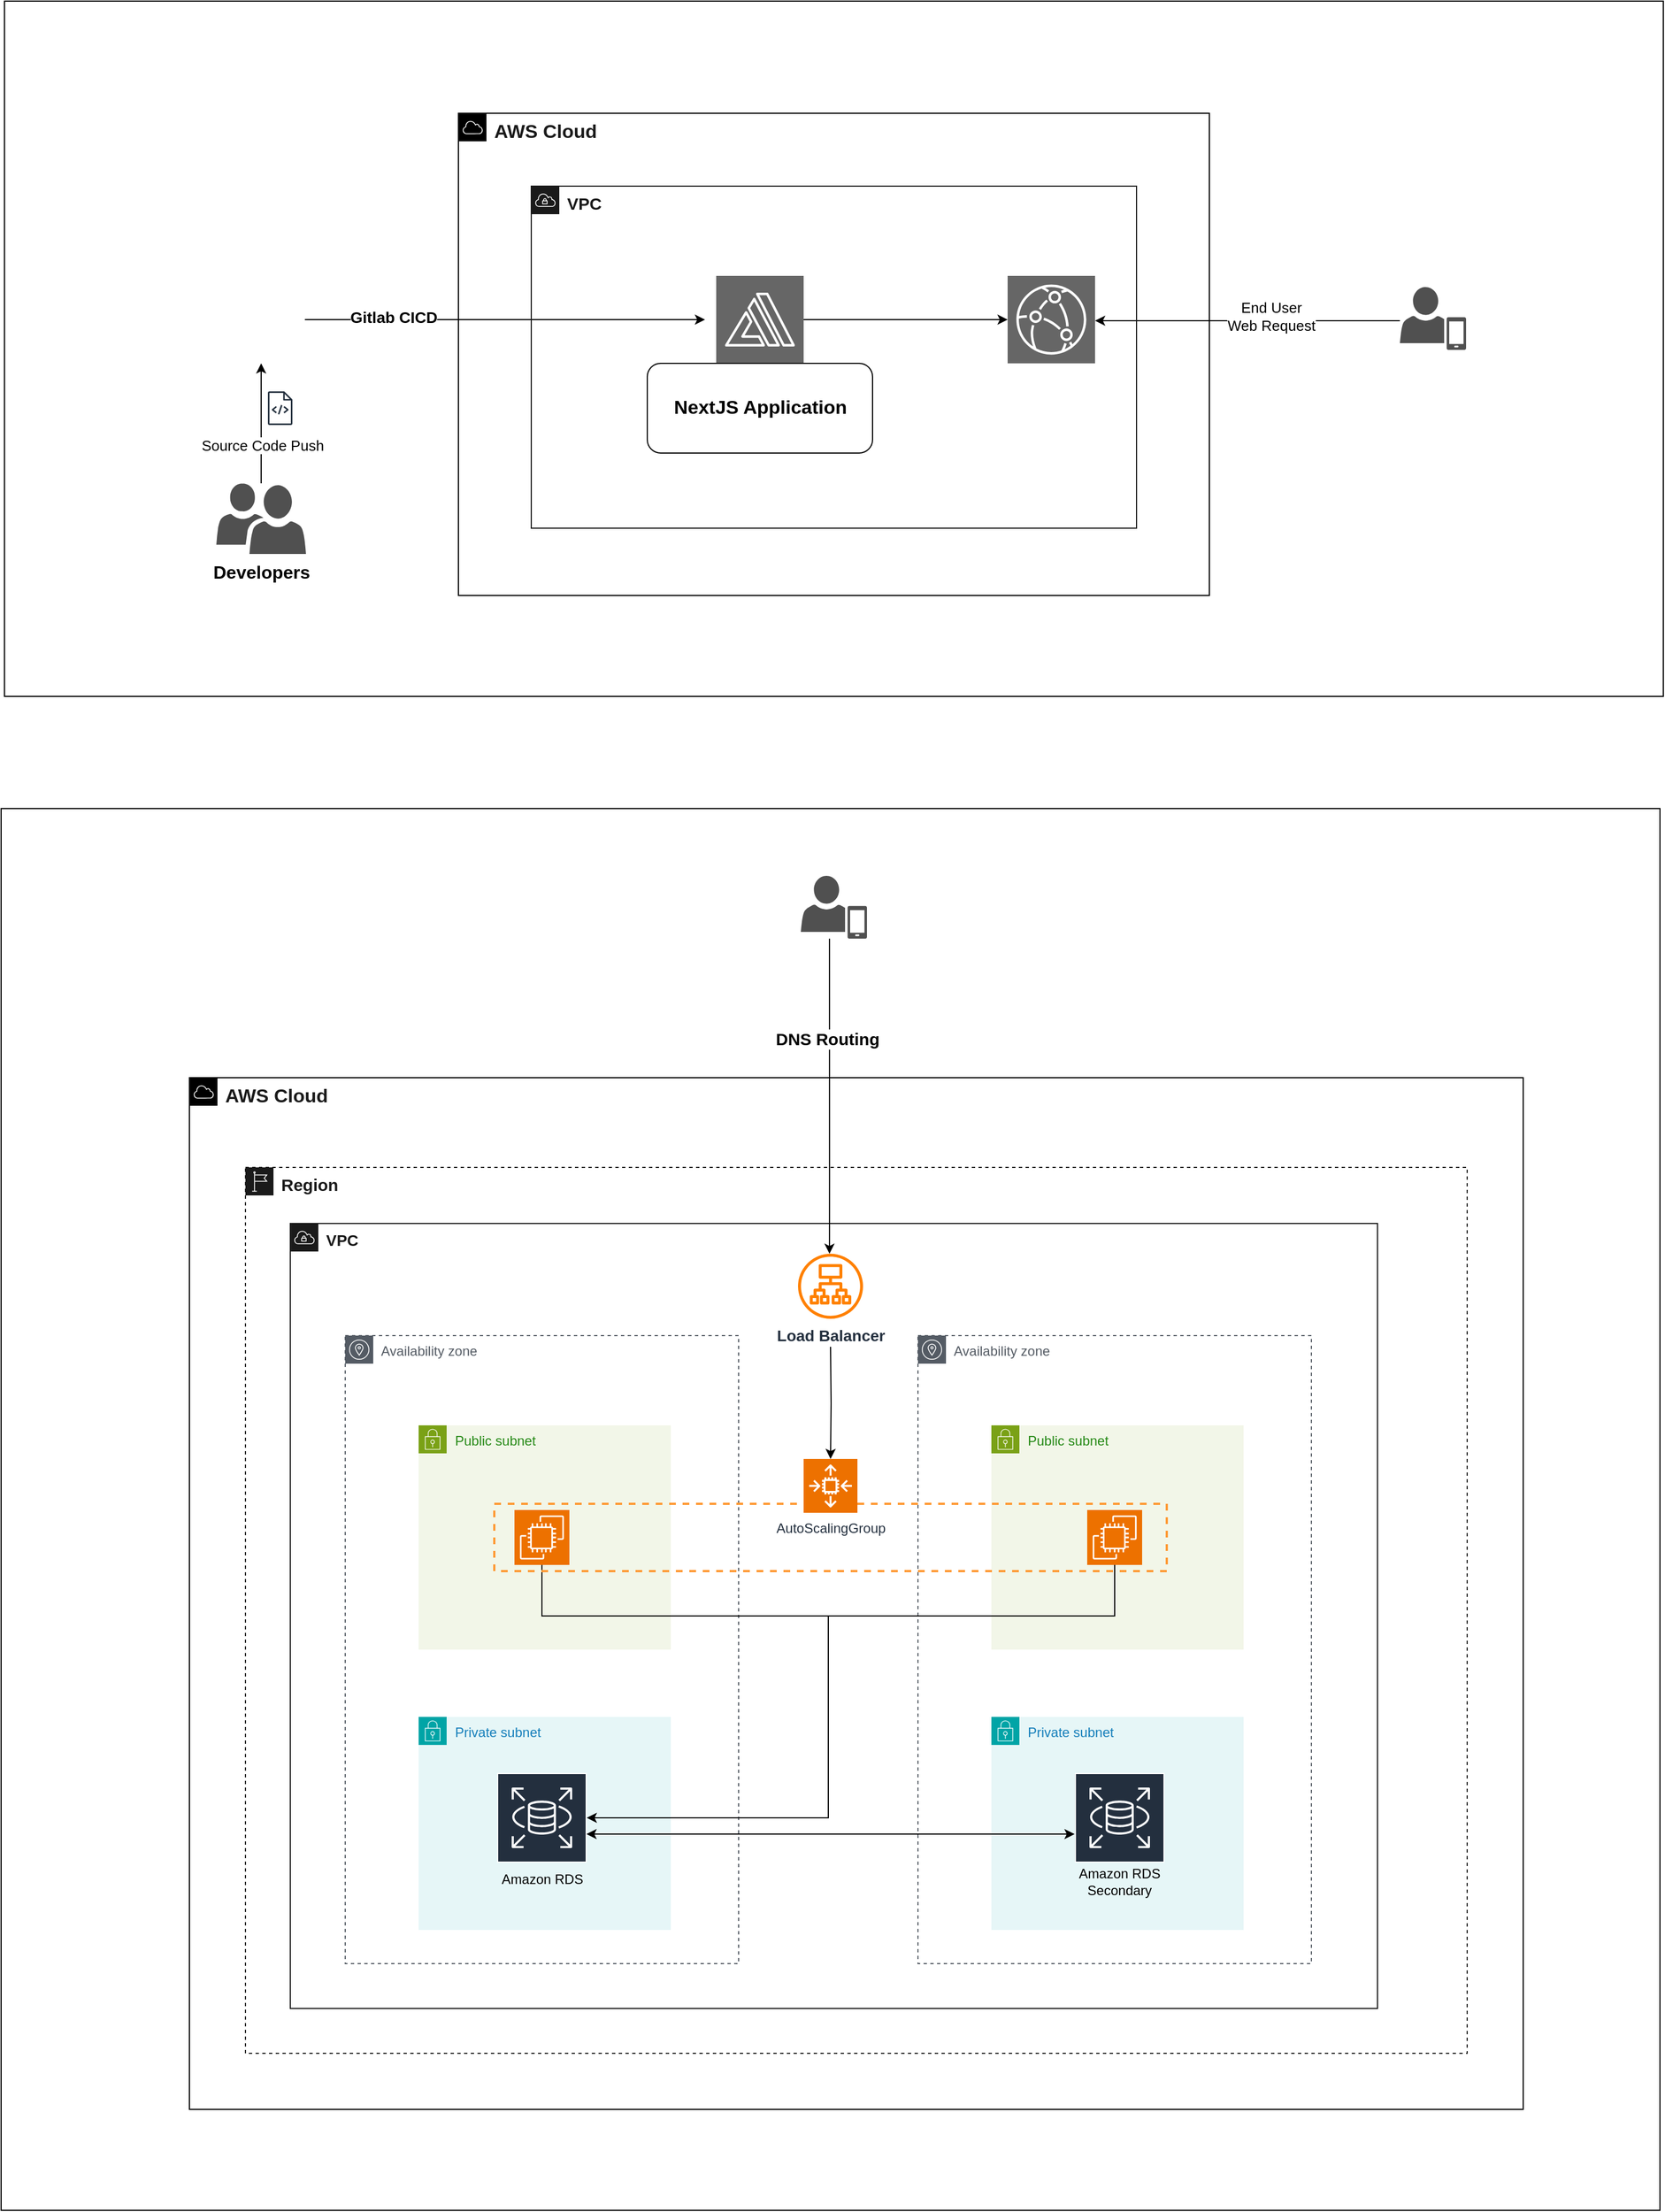 <mxfile version="24.4.13" type="github">
  <diagram name="Page-1" id="U5Nb3ThI2iqinUcOSn6h">
    <mxGraphModel dx="3718" dy="2686" grid="1" gridSize="10" guides="1" tooltips="1" connect="1" arrows="1" fold="1" page="1" pageScale="1" pageWidth="850" pageHeight="1100" math="0" shadow="0">
      <root>
        <mxCell id="0" />
        <mxCell id="1" parent="0" />
        <mxCell id="aXCjxsJaBIZlcS_PbV17-23" value="&lt;font size=&quot;1&quot; color=&quot;#1a1a1a&quot;&gt;&lt;b style=&quot;font-size: 17px;&quot;&gt;AWS Cloud&lt;/b&gt;&lt;/font&gt;" style="sketch=0;outlineConnect=0;gradientColor=none;html=1;whiteSpace=wrap;fontSize=12;fontStyle=0;shape=mxgraph.aws4.group;grIcon=mxgraph.aws4.group_aws_cloud;strokeColor=default;fillColor=none;verticalAlign=top;align=left;spacingLeft=30;fontColor=#AAB7B8;dashed=0;" vertex="1" parent="1">
          <mxGeometry x="-200" y="870" width="1190" height="920" as="geometry" />
        </mxCell>
        <mxCell id="aXCjxsJaBIZlcS_PbV17-24" value="&lt;b&gt;&lt;font color=&quot;#1a1a1a&quot; style=&quot;font-size: 15px;&quot;&gt;Region&lt;/font&gt;&lt;/b&gt;" style="sketch=0;outlineConnect=0;gradientColor=none;html=1;whiteSpace=wrap;fontSize=12;fontStyle=0;shape=mxgraph.aws4.group;grIcon=mxgraph.aws4.group_region;strokeColor=#1A1A1A;fillColor=none;verticalAlign=top;align=left;spacingLeft=30;fontColor=#879196;dashed=1;" vertex="1" parent="1">
          <mxGeometry x="-150" y="950" width="1090" height="790" as="geometry" />
        </mxCell>
        <mxCell id="aXCjxsJaBIZlcS_PbV17-25" value="&lt;b&gt;&lt;font style=&quot;font-size: 14px;&quot; color=&quot;#1a1a1a&quot;&gt;VPC&lt;/font&gt;&lt;/b&gt;" style="sketch=0;outlineConnect=0;gradientColor=none;html=1;whiteSpace=wrap;fontSize=12;fontStyle=0;shape=mxgraph.aws4.group;grIcon=mxgraph.aws4.group_vpc;strokeColor=#1A1A1A;fillColor=none;verticalAlign=top;align=left;spacingLeft=30;fontColor=#879196;dashed=0;" vertex="1" parent="1">
          <mxGeometry x="-110" y="1000" width="970" height="700" as="geometry" />
        </mxCell>
        <mxCell id="aXCjxsJaBIZlcS_PbV17-26" value="Availability zone" style="sketch=0;outlineConnect=0;gradientColor=none;html=1;whiteSpace=wrap;fontSize=12;fontStyle=0;shape=mxgraph.aws4.group;grIcon=mxgraph.aws4.group_availability_zone;strokeColor=#545B64;fillColor=none;verticalAlign=top;align=left;spacingLeft=30;fontColor=#545B64;dashed=1;" vertex="1" parent="1">
          <mxGeometry x="-61" y="1100" width="351" height="560" as="geometry" />
        </mxCell>
        <mxCell id="aXCjxsJaBIZlcS_PbV17-28" value="Public subnet" style="points=[[0,0],[0.25,0],[0.5,0],[0.75,0],[1,0],[1,0.25],[1,0.5],[1,0.75],[1,1],[0.75,1],[0.5,1],[0.25,1],[0,1],[0,0.75],[0,0.5],[0,0.25]];outlineConnect=0;gradientColor=none;html=1;whiteSpace=wrap;fontSize=12;fontStyle=0;container=1;pointerEvents=0;collapsible=0;recursiveResize=0;shape=mxgraph.aws4.group;grIcon=mxgraph.aws4.group_security_group;grStroke=0;strokeColor=#7AA116;fillColor=#F2F6E8;verticalAlign=top;align=left;spacingLeft=30;fontColor=#248814;dashed=0;" vertex="1" parent="1">
          <mxGeometry x="4.5" y="1180" width="225" height="200" as="geometry" />
        </mxCell>
        <mxCell id="aXCjxsJaBIZlcS_PbV17-45" style="edgeStyle=orthogonalEdgeStyle;rounded=0;orthogonalLoop=1;jettySize=auto;html=1;endArrow=none;endFill=0;" edge="1" parent="aXCjxsJaBIZlcS_PbV17-28" source="aXCjxsJaBIZlcS_PbV17-31">
          <mxGeometry relative="1" as="geometry">
            <mxPoint x="365.5" y="170" as="targetPoint" />
            <Array as="points">
              <mxPoint x="110" y="170" />
            </Array>
          </mxGeometry>
        </mxCell>
        <mxCell id="aXCjxsJaBIZlcS_PbV17-31" value="" style="sketch=0;points=[[0,0,0],[0.25,0,0],[0.5,0,0],[0.75,0,0],[1,0,0],[0,1,0],[0.25,1,0],[0.5,1,0],[0.75,1,0],[1,1,0],[0,0.25,0],[0,0.5,0],[0,0.75,0],[1,0.25,0],[1,0.5,0],[1,0.75,0]];outlineConnect=0;fontColor=#232F3E;fillColor=#ED7100;strokeColor=#ffffff;dashed=0;verticalLabelPosition=bottom;verticalAlign=top;align=center;html=1;fontSize=12;fontStyle=0;aspect=fixed;shape=mxgraph.aws4.resourceIcon;resIcon=mxgraph.aws4.ec2;" vertex="1" parent="aXCjxsJaBIZlcS_PbV17-28">
          <mxGeometry x="85.5" y="75.5" width="49" height="49" as="geometry" />
        </mxCell>
        <mxCell id="aXCjxsJaBIZlcS_PbV17-14" value="&lt;font size=&quot;1&quot; color=&quot;#1a1a1a&quot;&gt;&lt;b style=&quot;font-size: 17px;&quot;&gt;AWS Cloud&lt;/b&gt;&lt;/font&gt;" style="sketch=0;outlineConnect=0;gradientColor=none;html=1;whiteSpace=wrap;fontSize=12;fontStyle=0;shape=mxgraph.aws4.group;grIcon=mxgraph.aws4.group_aws_cloud;strokeColor=default;fillColor=none;verticalAlign=top;align=left;spacingLeft=30;fontColor=#AAB7B8;dashed=0;" vertex="1" parent="1">
          <mxGeometry x="40" y="10" width="670" height="430" as="geometry" />
        </mxCell>
        <mxCell id="aXCjxsJaBIZlcS_PbV17-1" value="" style="sketch=0;points=[[0,0,0],[0.25,0,0],[0.5,0,0],[0.75,0,0],[1,0,0],[0,1,0],[0.25,1,0],[0.5,1,0],[0.75,1,0],[1,1,0],[0,0.25,0],[0,0.5,0],[0,0.75,0],[1,0.25,0],[1,0.5,0],[1,0.75,0]];outlineConnect=0;fontColor=#232F3E;fillColor=#666666;strokeColor=#ffffff;dashed=0;verticalLabelPosition=bottom;verticalAlign=top;align=center;html=1;fontSize=12;fontStyle=0;aspect=fixed;shape=mxgraph.aws4.resourceIcon;resIcon=mxgraph.aws4.amplify;" vertex="1" parent="1">
          <mxGeometry x="270" y="155" width="78" height="78" as="geometry" />
        </mxCell>
        <mxCell id="aXCjxsJaBIZlcS_PbV17-2" value="" style="sketch=0;points=[[0,0,0],[0.25,0,0],[0.5,0,0],[0.75,0,0],[1,0,0],[0,1,0],[0.25,1,0],[0.5,1,0],[0.75,1,0],[1,1,0],[0,0.25,0],[0,0.5,0],[0,0.75,0],[1,0.25,0],[1,0.5,0],[1,0.75,0]];outlineConnect=0;fontColor=#232F3E;fillColor=#666666;strokeColor=#ffffff;dashed=0;verticalLabelPosition=bottom;verticalAlign=top;align=center;html=1;fontSize=12;fontStyle=0;aspect=fixed;shape=mxgraph.aws4.resourceIcon;resIcon=mxgraph.aws4.cloudfront;" vertex="1" parent="1">
          <mxGeometry x="530" y="155" width="78" height="78" as="geometry" />
        </mxCell>
        <mxCell id="aXCjxsJaBIZlcS_PbV17-9" style="edgeStyle=orthogonalEdgeStyle;rounded=0;orthogonalLoop=1;jettySize=auto;html=1;" edge="1" parent="1" source="aXCjxsJaBIZlcS_PbV17-7">
          <mxGeometry relative="1" as="geometry">
            <mxPoint x="260" y="194" as="targetPoint" />
          </mxGeometry>
        </mxCell>
        <mxCell id="aXCjxsJaBIZlcS_PbV17-10" value="&lt;b&gt;&lt;font style=&quot;font-size: 14px;&quot;&gt;Gitlab CICD&lt;/font&gt;&lt;/b&gt;" style="edgeLabel;html=1;align=center;verticalAlign=middle;resizable=0;points=[];" vertex="1" connectable="0" parent="aXCjxsJaBIZlcS_PbV17-9">
          <mxGeometry x="-0.169" y="2" relative="1" as="geometry">
            <mxPoint x="-70" as="offset" />
          </mxGeometry>
        </mxCell>
        <mxCell id="aXCjxsJaBIZlcS_PbV17-7" value="" style="shape=image;html=1;verticalAlign=top;verticalLabelPosition=bottom;labelBackgroundColor=#ffffff;imageAspect=0;aspect=fixed;image=https://cdn0.iconfinder.com/data/icons/phosphor-fill-vol-3/256/gitlab-logo-simple-fill-128.png;" vertex="1" parent="1">
          <mxGeometry x="-175" y="155" width="78" height="78" as="geometry" />
        </mxCell>
        <mxCell id="aXCjxsJaBIZlcS_PbV17-8" value="&lt;b&gt;&lt;font style=&quot;font-size: 17px;&quot;&gt;NextJS Application&lt;/font&gt;&lt;/b&gt;" style="rounded=1;whiteSpace=wrap;html=1;fillColor=none;" vertex="1" parent="1">
          <mxGeometry x="208.5" y="233" width="201" height="80" as="geometry" />
        </mxCell>
        <mxCell id="aXCjxsJaBIZlcS_PbV17-12" style="edgeStyle=orthogonalEdgeStyle;rounded=0;orthogonalLoop=1;jettySize=auto;html=1;entryX=1;entryY=0.5;entryDx=0;entryDy=0;entryPerimeter=0;" edge="1" parent="1">
          <mxGeometry relative="1" as="geometry">
            <mxPoint x="608" y="195" as="targetPoint" />
            <mxPoint x="880" y="195" as="sourcePoint" />
          </mxGeometry>
        </mxCell>
        <mxCell id="aXCjxsJaBIZlcS_PbV17-13" value="&lt;font style=&quot;font-size: 13px;&quot;&gt;End User &lt;br&gt;Web Request&lt;/font&gt;" style="edgeLabel;html=1;align=center;verticalAlign=middle;resizable=0;points=[];" vertex="1" connectable="0" parent="aXCjxsJaBIZlcS_PbV17-12">
          <mxGeometry x="-0.031" y="-4" relative="1" as="geometry">
            <mxPoint x="17" as="offset" />
          </mxGeometry>
        </mxCell>
        <mxCell id="aXCjxsJaBIZlcS_PbV17-15" style="edgeStyle=orthogonalEdgeStyle;rounded=0;orthogonalLoop=1;jettySize=auto;html=1;entryX=0;entryY=0.5;entryDx=0;entryDy=0;entryPerimeter=0;" edge="1" parent="1" source="aXCjxsJaBIZlcS_PbV17-1" target="aXCjxsJaBIZlcS_PbV17-2">
          <mxGeometry relative="1" as="geometry" />
        </mxCell>
        <mxCell id="aXCjxsJaBIZlcS_PbV17-16" value="" style="sketch=0;pointerEvents=1;shadow=0;dashed=0;html=1;strokeColor=none;fillColor=#505050;labelPosition=center;verticalLabelPosition=bottom;verticalAlign=top;outlineConnect=0;align=center;shape=mxgraph.office.users.mobile_user;" vertex="1" parent="1">
          <mxGeometry x="880" y="165" width="59" height="56" as="geometry" />
        </mxCell>
        <mxCell id="aXCjxsJaBIZlcS_PbV17-18" style="edgeStyle=orthogonalEdgeStyle;rounded=0;orthogonalLoop=1;jettySize=auto;html=1;entryX=0.5;entryY=1;entryDx=0;entryDy=0;" edge="1" parent="1" source="aXCjxsJaBIZlcS_PbV17-17" target="aXCjxsJaBIZlcS_PbV17-7">
          <mxGeometry relative="1" as="geometry" />
        </mxCell>
        <mxCell id="aXCjxsJaBIZlcS_PbV17-22" value="&lt;font style=&quot;font-size: 13px;&quot;&gt;Source Code Push&lt;/font&gt;" style="edgeLabel;html=1;align=center;verticalAlign=middle;resizable=0;points=[];" vertex="1" connectable="0" parent="aXCjxsJaBIZlcS_PbV17-18">
          <mxGeometry x="-0.364" y="-1" relative="1" as="geometry">
            <mxPoint as="offset" />
          </mxGeometry>
        </mxCell>
        <mxCell id="aXCjxsJaBIZlcS_PbV17-17" value="&lt;b&gt;&lt;font style=&quot;font-size: 16px;&quot;&gt;Developers&lt;/font&gt;&lt;/b&gt;" style="sketch=0;pointerEvents=1;shadow=0;dashed=0;html=1;strokeColor=none;labelPosition=center;verticalLabelPosition=bottom;verticalAlign=top;align=center;fillColor=#505050;shape=mxgraph.mscae.intune.user_group" vertex="1" parent="1">
          <mxGeometry x="-176" y="340" width="80" height="63" as="geometry" />
        </mxCell>
        <mxCell id="aXCjxsJaBIZlcS_PbV17-20" value="&lt;b&gt;&lt;font color=&quot;#1a1a1a&quot; style=&quot;font-size: 15px;&quot;&gt;VPC&lt;/font&gt;&lt;/b&gt;" style="sketch=0;outlineConnect=0;gradientColor=none;html=1;whiteSpace=wrap;fontSize=12;fontStyle=0;shape=mxgraph.aws4.group;grIcon=mxgraph.aws4.group_vpc;strokeColor=#1A1A1A;fillColor=none;verticalAlign=top;align=left;spacingLeft=30;fontColor=#879196;dashed=0;" vertex="1" parent="1">
          <mxGeometry x="105" y="75" width="540" height="305" as="geometry" />
        </mxCell>
        <mxCell id="aXCjxsJaBIZlcS_PbV17-21" value="" style="sketch=0;outlineConnect=0;fontColor=#232F3E;gradientColor=none;fillColor=#232F3D;strokeColor=none;dashed=0;verticalLabelPosition=bottom;verticalAlign=top;align=center;html=1;fontSize=12;fontStyle=0;aspect=fixed;pointerEvents=1;shape=mxgraph.aws4.source_code;" vertex="1" parent="1">
          <mxGeometry x="-130" y="258" width="21.92" height="30" as="geometry" />
        </mxCell>
        <mxCell id="aXCjxsJaBIZlcS_PbV17-27" value="Availability zone" style="sketch=0;outlineConnect=0;gradientColor=none;html=1;whiteSpace=wrap;fontSize=12;fontStyle=0;shape=mxgraph.aws4.group;grIcon=mxgraph.aws4.group_availability_zone;strokeColor=#545B64;fillColor=none;verticalAlign=top;align=left;spacingLeft=30;fontColor=#545B64;dashed=1;" vertex="1" parent="1">
          <mxGeometry x="450" y="1100" width="351" height="560" as="geometry" />
        </mxCell>
        <mxCell id="aXCjxsJaBIZlcS_PbV17-29" value="Public subnet" style="points=[[0,0],[0.25,0],[0.5,0],[0.75,0],[1,0],[1,0.25],[1,0.5],[1,0.75],[1,1],[0.75,1],[0.5,1],[0.25,1],[0,1],[0,0.75],[0,0.5],[0,0.25]];outlineConnect=0;gradientColor=none;html=1;whiteSpace=wrap;fontSize=12;fontStyle=0;container=1;pointerEvents=0;collapsible=0;recursiveResize=0;shape=mxgraph.aws4.group;grIcon=mxgraph.aws4.group_security_group;grStroke=0;strokeColor=#7AA116;fillColor=#F2F6E8;verticalAlign=top;align=left;spacingLeft=30;fontColor=#248814;dashed=0;" vertex="1" parent="1">
          <mxGeometry x="515.5" y="1180" width="225" height="200" as="geometry" />
        </mxCell>
        <mxCell id="aXCjxsJaBIZlcS_PbV17-32" value="" style="sketch=0;points=[[0,0,0],[0.25,0,0],[0.5,0,0],[0.75,0,0],[1,0,0],[0,1,0],[0.25,1,0],[0.5,1,0],[0.75,1,0],[1,1,0],[0,0.25,0],[0,0.5,0],[0,0.75,0],[1,0.25,0],[1,0.5,0],[1,0.75,0]];outlineConnect=0;fontColor=#232F3E;fillColor=#ED7100;strokeColor=#ffffff;dashed=0;verticalLabelPosition=bottom;verticalAlign=top;align=center;html=1;fontSize=12;fontStyle=0;aspect=fixed;shape=mxgraph.aws4.resourceIcon;resIcon=mxgraph.aws4.ec2;" vertex="1" parent="aXCjxsJaBIZlcS_PbV17-29">
          <mxGeometry x="85.5" y="75.5" width="49" height="49" as="geometry" />
        </mxCell>
        <mxCell id="aXCjxsJaBIZlcS_PbV17-34" value="Private subnet" style="points=[[0,0],[0.25,0],[0.5,0],[0.75,0],[1,0],[1,0.25],[1,0.5],[1,0.75],[1,1],[0.75,1],[0.5,1],[0.25,1],[0,1],[0,0.75],[0,0.5],[0,0.25]];outlineConnect=0;gradientColor=none;html=1;whiteSpace=wrap;fontSize=12;fontStyle=0;container=1;pointerEvents=0;collapsible=0;recursiveResize=0;shape=mxgraph.aws4.group;grIcon=mxgraph.aws4.group_security_group;grStroke=0;strokeColor=#00A4A6;fillColor=#E6F6F7;verticalAlign=top;align=left;spacingLeft=30;fontColor=#147EBA;dashed=0;" vertex="1" parent="1">
          <mxGeometry x="4.5" y="1440" width="225" height="190" as="geometry" />
        </mxCell>
        <mxCell id="aXCjxsJaBIZlcS_PbV17-35" value="Private subnet" style="points=[[0,0],[0.25,0],[0.5,0],[0.75,0],[1,0],[1,0.25],[1,0.5],[1,0.75],[1,1],[0.75,1],[0.5,1],[0.25,1],[0,1],[0,0.75],[0,0.5],[0,0.25]];outlineConnect=0;gradientColor=none;html=1;whiteSpace=wrap;fontSize=12;fontStyle=0;container=1;pointerEvents=0;collapsible=0;recursiveResize=0;shape=mxgraph.aws4.group;grIcon=mxgraph.aws4.group_security_group;grStroke=0;strokeColor=#00A4A6;fillColor=#E6F6F7;verticalAlign=top;align=left;spacingLeft=30;fontColor=#147EBA;dashed=0;" vertex="1" parent="1">
          <mxGeometry x="515.5" y="1440" width="225" height="190" as="geometry" />
        </mxCell>
        <mxCell id="aXCjxsJaBIZlcS_PbV17-40" value="" style="group" vertex="1" connectable="0" parent="1">
          <mxGeometry x="64.5" y="1490" width="100" height="110" as="geometry" />
        </mxCell>
        <mxCell id="aXCjxsJaBIZlcS_PbV17-38" value="" style="sketch=0;outlineConnect=0;fontColor=#232F3E;gradientColor=none;strokeColor=#ffffff;fillColor=#232F3E;dashed=0;verticalLabelPosition=middle;verticalAlign=bottom;align=center;html=1;whiteSpace=wrap;fontSize=10;fontStyle=1;spacing=3;shape=mxgraph.aws4.productIcon;prIcon=mxgraph.aws4.rds;" vertex="1" parent="aXCjxsJaBIZlcS_PbV17-40">
          <mxGeometry x="10" width="80" height="80" as="geometry" />
        </mxCell>
        <mxCell id="aXCjxsJaBIZlcS_PbV17-39" value="Amazon RDS" style="text;strokeColor=none;align=center;fillColor=none;html=1;verticalAlign=middle;whiteSpace=wrap;rounded=0;" vertex="1" parent="aXCjxsJaBIZlcS_PbV17-40">
          <mxGeometry y="80" width="100" height="30" as="geometry" />
        </mxCell>
        <mxCell id="aXCjxsJaBIZlcS_PbV17-42" value="" style="sketch=0;outlineConnect=0;fontColor=#232F3E;gradientColor=none;strokeColor=#ffffff;fillColor=#232F3E;dashed=0;verticalLabelPosition=middle;verticalAlign=bottom;align=center;html=1;whiteSpace=wrap;fontSize=10;fontStyle=1;spacing=3;shape=mxgraph.aws4.productIcon;prIcon=mxgraph.aws4.rds;" vertex="1" parent="1">
          <mxGeometry x="590" y="1490" width="80" height="80" as="geometry" />
        </mxCell>
        <mxCell id="aXCjxsJaBIZlcS_PbV17-43" value="Amazon RDS&lt;br&gt;Secondary" style="text;strokeColor=none;align=center;fillColor=none;html=1;verticalAlign=middle;whiteSpace=wrap;rounded=0;" vertex="1" parent="1">
          <mxGeometry x="580" y="1572" width="100" height="30" as="geometry" />
        </mxCell>
        <mxCell id="aXCjxsJaBIZlcS_PbV17-44" style="edgeStyle=orthogonalEdgeStyle;rounded=0;orthogonalLoop=1;jettySize=auto;html=1;" edge="1" parent="1" source="aXCjxsJaBIZlcS_PbV17-32" target="aXCjxsJaBIZlcS_PbV17-38">
          <mxGeometry relative="1" as="geometry">
            <Array as="points">
              <mxPoint x="626" y="1350" />
              <mxPoint x="370" y="1350" />
              <mxPoint x="370" y="1530" />
            </Array>
          </mxGeometry>
        </mxCell>
        <mxCell id="aXCjxsJaBIZlcS_PbV17-46" value="" style="rounded=0;whiteSpace=wrap;html=1;fillColor=none;strokeColor=#FF9933;dashed=1;strokeWidth=2;" vertex="1" parent="1">
          <mxGeometry x="72" y="1250" width="600" height="60" as="geometry" />
        </mxCell>
        <mxCell id="aXCjxsJaBIZlcS_PbV17-47" style="edgeStyle=orthogonalEdgeStyle;rounded=0;orthogonalLoop=1;jettySize=auto;html=1;startArrow=classic;startFill=1;" edge="1" parent="1">
          <mxGeometry relative="1" as="geometry">
            <mxPoint x="154.25" y="1544.5" as="sourcePoint" />
            <mxPoint x="589.75" y="1544.5" as="targetPoint" />
          </mxGeometry>
        </mxCell>
        <mxCell id="aXCjxsJaBIZlcS_PbV17-30" value="AutoScalingGroup&lt;div&gt;&lt;br&gt;&lt;/div&gt;" style="sketch=0;points=[[0,0,0],[0.25,0,0],[0.5,0,0],[0.75,0,0],[1,0,0],[0,1,0],[0.25,1,0],[0.5,1,0],[0.75,1,0],[1,1,0],[0,0.25,0],[0,0.5,0],[0,0.75,0],[1,0.25,0],[1,0.5,0],[1,0.75,0]];outlineConnect=0;fontColor=#232F3E;fillColor=#ED7100;strokeColor=#ffffff;dashed=0;verticalLabelPosition=bottom;verticalAlign=top;align=center;html=1;fontSize=12;fontStyle=0;aspect=fixed;shape=mxgraph.aws4.resourceIcon;resIcon=mxgraph.aws4.auto_scaling2;" vertex="1" parent="1">
          <mxGeometry x="348" y="1210" width="48" height="48" as="geometry" />
        </mxCell>
        <mxCell id="aXCjxsJaBIZlcS_PbV17-49" value="&lt;b&gt;&lt;font style=&quot;font-size: 14px;&quot;&gt;Load Balancer&lt;/font&gt;&lt;/b&gt;" style="sketch=0;outlineConnect=0;fontColor=#232F3E;gradientColor=none;fillColor=#FF8000;strokeColor=none;dashed=0;verticalLabelPosition=bottom;verticalAlign=top;align=center;html=1;fontSize=12;fontStyle=0;aspect=fixed;pointerEvents=1;shape=mxgraph.aws4.application_load_balancer;" vertex="1" parent="1">
          <mxGeometry x="343" y="1027" width="58" height="58" as="geometry" />
        </mxCell>
        <mxCell id="aXCjxsJaBIZlcS_PbV17-50" style="edgeStyle=orthogonalEdgeStyle;rounded=0;orthogonalLoop=1;jettySize=auto;html=1;entryX=0.5;entryY=0;entryDx=0;entryDy=0;entryPerimeter=0;" edge="1" parent="1" target="aXCjxsJaBIZlcS_PbV17-30">
          <mxGeometry relative="1" as="geometry">
            <mxPoint x="372" y="1110" as="sourcePoint" />
          </mxGeometry>
        </mxCell>
        <mxCell id="aXCjxsJaBIZlcS_PbV17-52" style="edgeStyle=orthogonalEdgeStyle;rounded=0;orthogonalLoop=1;jettySize=auto;html=1;" edge="1" parent="1">
          <mxGeometry relative="1" as="geometry">
            <mxPoint x="371.059" y="746.0" as="sourcePoint" />
            <mxPoint x="371.059" y="1027.001" as="targetPoint" />
            <Array as="points">
              <mxPoint x="371" y="960" />
              <mxPoint x="371" y="960" />
            </Array>
          </mxGeometry>
        </mxCell>
        <mxCell id="aXCjxsJaBIZlcS_PbV17-53" value="&lt;b&gt;&lt;font style=&quot;font-size: 15px;&quot;&gt;DNS Routing&lt;/font&gt;&lt;/b&gt;" style="edgeLabel;html=1;align=center;verticalAlign=middle;resizable=0;points=[];" vertex="1" connectable="0" parent="aXCjxsJaBIZlcS_PbV17-52">
          <mxGeometry x="-0.365" y="-2" relative="1" as="geometry">
            <mxPoint as="offset" />
          </mxGeometry>
        </mxCell>
        <mxCell id="aXCjxsJaBIZlcS_PbV17-51" value="" style="sketch=0;pointerEvents=1;shadow=0;dashed=0;html=1;strokeColor=none;fillColor=#505050;labelPosition=center;verticalLabelPosition=bottom;verticalAlign=top;outlineConnect=0;align=center;shape=mxgraph.office.users.mobile_user;" vertex="1" parent="1">
          <mxGeometry x="345.5" y="690" width="59" height="56" as="geometry" />
        </mxCell>
        <mxCell id="aXCjxsJaBIZlcS_PbV17-55" value="" style="rounded=0;whiteSpace=wrap;html=1;fillColor=none;" vertex="1" parent="1">
          <mxGeometry x="-368" y="630" width="1480" height="1250" as="geometry" />
        </mxCell>
        <mxCell id="aXCjxsJaBIZlcS_PbV17-56" value="" style="rounded=0;whiteSpace=wrap;html=1;fillColor=none;" vertex="1" parent="1">
          <mxGeometry x="-365" y="-90" width="1480" height="620" as="geometry" />
        </mxCell>
      </root>
    </mxGraphModel>
  </diagram>
</mxfile>
